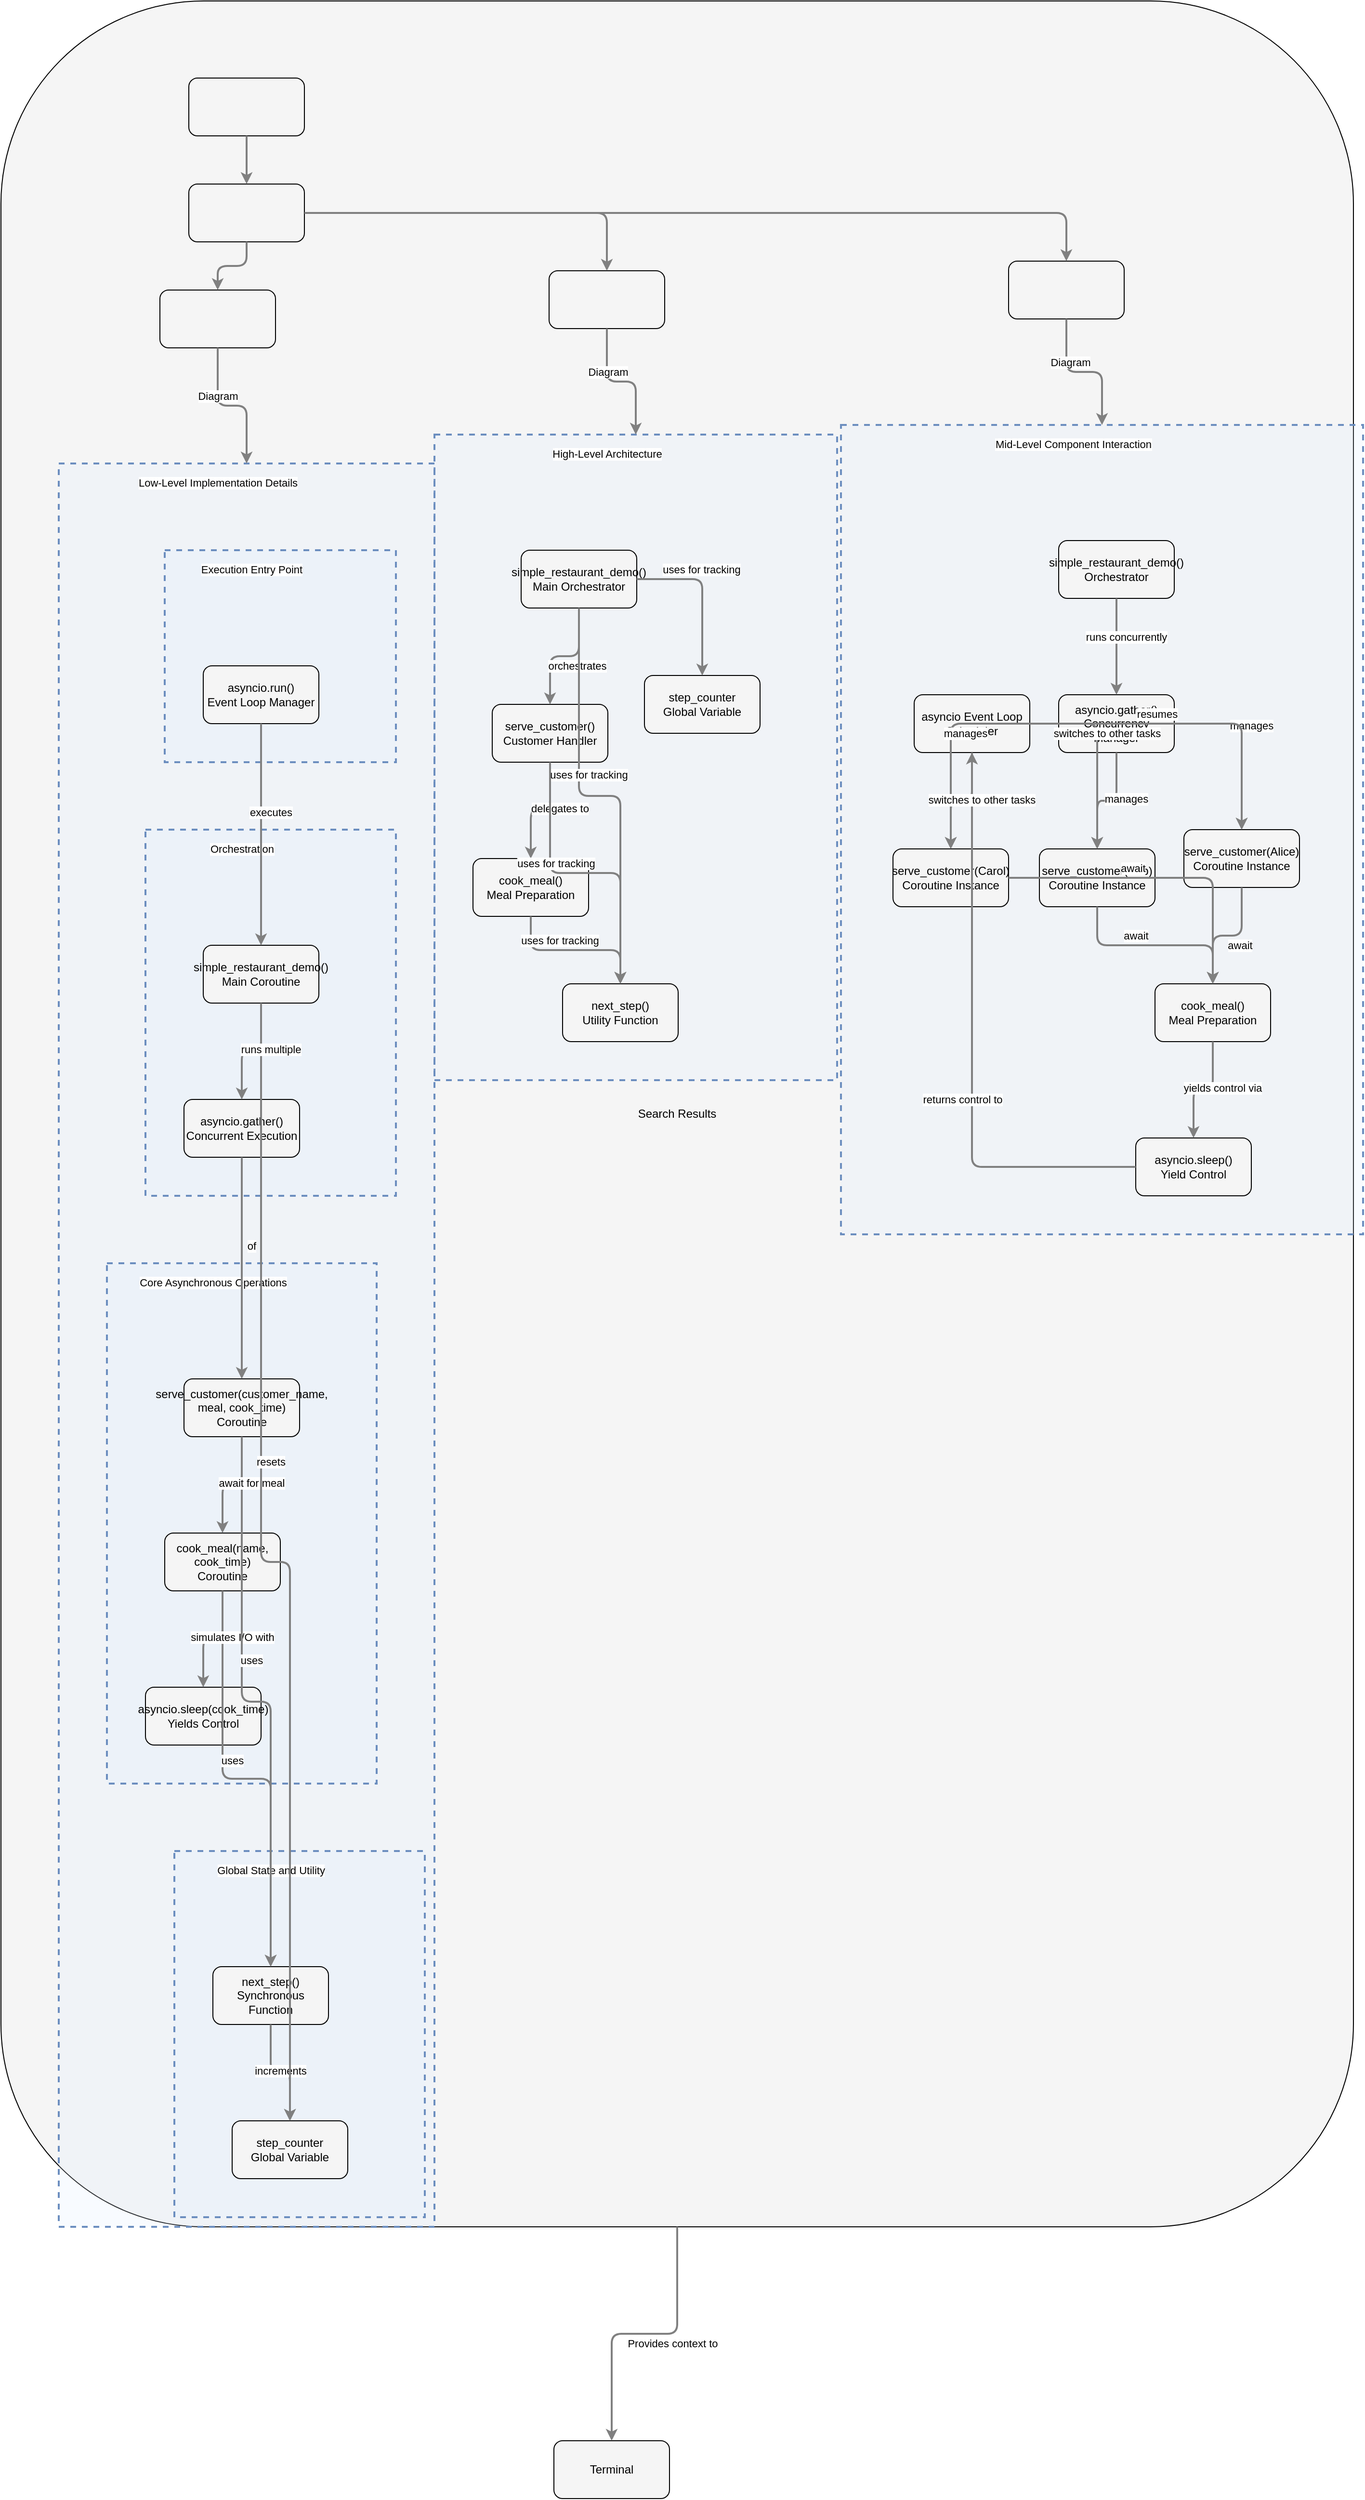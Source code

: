 <mxfile>
    <diagram id="codeviz-diagram" name="System Diagram">
        <mxGraphModel dx="1386" dy="1598" grid="1" gridSize="10" guides="1" tooltips="1" connect="1" arrows="1" fold="1" page="1" pageScale="1" pageWidth="1169" pageHeight="827" math="0" shadow="0">
            <root>
                <mxCell id="0"/>
                <mxCell id="1" parent="0"/>
                <mxCell id="search-results-group-17b9ac036e335721f4e7b3880aa2afd0" value="Search Results" style="rounded=1;whiteSpace=wrap;html=1;fillColor=#f5f5f5" parent="1" vertex="1">
                    <mxGeometry x="80" y="-10" width="1404" height="2310" as="geometry"/>
                </mxCell>
                <mxCell id="section-diagram-17b9ac036e335721f4e7b3880aa2afd0-High-Level-Architecture-wrapper" value="" style="html=1;whiteSpace=wrap;container=1;fillColor=#dae8fc;strokeColor=#6c8ebf;dashed=1;fillOpacity=20;strokeWidth=2;containerType=none;recursiveResize=0;movable=1;resizable=1;autosize=0;dropTarget=0" parent="search-results-group-17b9ac036e335721f4e7b3880aa2afd0" vertex="1">
                    <mxGeometry x="450" y="450" width="418" height="670" as="geometry"/>
                </mxCell>
                <mxCell id="cookMeal_d78d4f505535dfa1d36386de1dc5ef8e_section_section-diagram-17b9ac036e335721f4e7b3880aa2afd0-High-Level-Architecture" value="cook_meal()&lt;br&gt;Meal Preparation" style="rounded=1;whiteSpace=wrap;html=1;fillColor=#f5f5f5" parent="section-diagram-17b9ac036e335721f4e7b3880aa2afd0-High-Level-Architecture-wrapper" vertex="1">
                    <mxGeometry x="40" y="440" width="120" height="60" as="geometry"/>
                </mxCell>
                <mxCell id="nextStep_d78d4f505535dfa1d36386de1dc5ef8e_section_section-diagram-17b9ac036e335721f4e7b3880aa2afd0-High-Level-Architecture" value="next_step()&lt;br&gt;Utility Function" style="rounded=1;whiteSpace=wrap;html=1;fillColor=#f5f5f5" parent="section-diagram-17b9ac036e335721f4e7b3880aa2afd0-High-Level-Architecture-wrapper" vertex="1">
                    <mxGeometry x="133" y="570" width="120" height="60" as="geometry"/>
                </mxCell>
                <mxCell id="serveCustomer_d78d4f505535dfa1d36386de1dc5ef8e_section_section-diagram-17b9ac036e335721f4e7b3880aa2afd0-High-Level-Architecture" value="serve_customer()&lt;br&gt;Customer Handler" style="rounded=1;whiteSpace=wrap;html=1;fillColor=#f5f5f5" parent="section-diagram-17b9ac036e335721f4e7b3880aa2afd0-High-Level-Architecture-wrapper" vertex="1">
                    <mxGeometry x="60" y="280" width="120" height="60" as="geometry"/>
                </mxCell>
                <mxCell id="simpleRestaurantDemo_d78d4f505535dfa1d36386de1dc5ef8e_section_section-diagram-17b9ac036e335721f4e7b3880aa2afd0-High-Level-Architecture" value="simple_restaurant_demo()&lt;br&gt;Main Orchestrator" style="rounded=1;whiteSpace=wrap;html=1;fillColor=#f5f5f5" parent="section-diagram-17b9ac036e335721f4e7b3880aa2afd0-High-Level-Architecture-wrapper" vertex="1">
                    <mxGeometry x="90" y="120" width="120" height="60" as="geometry"/>
                </mxCell>
                <mxCell id="stepCounter_d78d4f505535dfa1d36386de1dc5ef8e_section_section-diagram-17b9ac036e335721f4e7b3880aa2afd0-High-Level-Architecture" value="step_counter&lt;br&gt;Global Variable" style="rounded=1;whiteSpace=wrap;html=1;fillColor=#f5f5f5" parent="section-diagram-17b9ac036e335721f4e7b3880aa2afd0-High-Level-Architecture-wrapper" vertex="1">
                    <mxGeometry x="218" y="250" width="120" height="60" as="geometry"/>
                </mxCell>
                <mxCell id="section-diagram-17b9ac036e335721f4e7b3880aa2afd0-High-Level-Architecture-wrapper_label" value="High-Level Architecture" style="edgeLabel;html=1;align=center;verticalAlign=middle;resizable=0;labelBackgroundColor=white;spacing=5" parent="search-results-group-17b9ac036e335721f4e7b3880aa2afd0" vertex="1">
                    <mxGeometry x="458" y="458" width="342" height="24" as="geometry"/>
                </mxCell>
                <mxCell id="section-diagram-17b9ac036e335721f4e7b3880aa2afd0-Mid-Level-Component-Interaction-wrapper" value="" style="html=1;whiteSpace=wrap;container=1;fillColor=#dae8fc;strokeColor=#6c8ebf;dashed=1;fillOpacity=20;strokeWidth=2;containerType=none;recursiveResize=0;movable=1;resizable=1;autosize=0;dropTarget=0" parent="search-results-group-17b9ac036e335721f4e7b3880aa2afd0" vertex="1">
                    <mxGeometry x="872" y="440" width="542" height="840" as="geometry"/>
                </mxCell>
                <mxCell id="asyncioGather_d78d4f505535dfa1d36386de1dc5ef8e_section_section-diagram-17b9ac036e335721f4e7b3880aa2afd0-Mid-Level-Component-Interaction" value="asyncio.gather()&lt;br&gt;Concurrency Manager" style="rounded=1;whiteSpace=wrap;html=1;fillColor=#f5f5f5" parent="section-diagram-17b9ac036e335721f4e7b3880aa2afd0-Mid-Level-Component-Interaction-wrapper" vertex="1">
                    <mxGeometry x="226" y="280" width="120" height="60" as="geometry"/>
                </mxCell>
                <mxCell id="asyncioSleep_d78d4f505535dfa1d36386de1dc5ef8e_section_section-diagram-17b9ac036e335721f4e7b3880aa2afd0-Mid-Level-Component-Interaction" value="asyncio.sleep()&lt;br&gt;Yield Control" style="rounded=1;whiteSpace=wrap;html=1;fillColor=#f5f5f5" parent="section-diagram-17b9ac036e335721f4e7b3880aa2afd0-Mid-Level-Component-Interaction-wrapper" vertex="1">
                    <mxGeometry x="306" y="740" width="120" height="60" as="geometry"/>
                </mxCell>
                <mxCell id="cookMeal_d78d4f505535dfa1d36386de1dc5ef8e_section_section-diagram-17b9ac036e335721f4e7b3880aa2afd0-Mid-Level-Component-Interaction" value="cook_meal()&lt;br&gt;Meal Preparation" style="rounded=1;whiteSpace=wrap;html=1;fillColor=#f5f5f5" parent="section-diagram-17b9ac036e335721f4e7b3880aa2afd0-Mid-Level-Component-Interaction-wrapper" vertex="1">
                    <mxGeometry x="326" y="580" width="120" height="60" as="geometry"/>
                </mxCell>
                <mxCell id="eventLoop_d78d4f505535dfa1d36386de1dc5ef8e_section_section-diagram-17b9ac036e335721f4e7b3880aa2afd0-Mid-Level-Component-Interaction" value="asyncio Event Loop&lt;br&gt;Scheduler" style="rounded=1;whiteSpace=wrap;html=1;fillColor=#f5f5f5" parent="section-diagram-17b9ac036e335721f4e7b3880aa2afd0-Mid-Level-Component-Interaction-wrapper" vertex="1">
                    <mxGeometry x="76" y="280" width="120" height="60" as="geometry"/>
                </mxCell>
                <mxCell id="serveCustomer1_d78d4f505535dfa1d36386de1dc5ef8e_section_section-diagram-17b9ac036e335721f4e7b3880aa2afd0-Mid-Level-Component-Interaction" value="serve_customer(Alice)&lt;br&gt;Coroutine Instance" style="rounded=1;whiteSpace=wrap;html=1;fillColor=#f5f5f5" parent="section-diagram-17b9ac036e335721f4e7b3880aa2afd0-Mid-Level-Component-Interaction-wrapper" vertex="1">
                    <mxGeometry x="356" y="420" width="120" height="60" as="geometry"/>
                </mxCell>
                <mxCell id="serveCustomer2_d78d4f505535dfa1d36386de1dc5ef8e_section_section-diagram-17b9ac036e335721f4e7b3880aa2afd0-Mid-Level-Component-Interaction" value="serve_customer(Bob)&lt;br&gt;Coroutine Instance" style="rounded=1;whiteSpace=wrap;html=1;fillColor=#f5f5f5" parent="section-diagram-17b9ac036e335721f4e7b3880aa2afd0-Mid-Level-Component-Interaction-wrapper" vertex="1">
                    <mxGeometry x="206" y="440" width="120" height="60" as="geometry"/>
                </mxCell>
                <mxCell id="serveCustomer3_d78d4f505535dfa1d36386de1dc5ef8e_section_section-diagram-17b9ac036e335721f4e7b3880aa2afd0-Mid-Level-Component-Interaction" value="serve_customer(Carol)&lt;br&gt;Coroutine Instance" style="rounded=1;whiteSpace=wrap;html=1;fillColor=#f5f5f5" parent="section-diagram-17b9ac036e335721f4e7b3880aa2afd0-Mid-Level-Component-Interaction-wrapper" vertex="1">
                    <mxGeometry x="54" y="440" width="120" height="60" as="geometry"/>
                </mxCell>
                <mxCell id="simpleRestaurantDemo_d78d4f505535dfa1d36386de1dc5ef8e_section_section-diagram-17b9ac036e335721f4e7b3880aa2afd0-Mid-Level-Component-Interaction" value="simple_restaurant_demo()&lt;br&gt;Orchestrator" style="rounded=1;whiteSpace=wrap;html=1;fillColor=#f5f5f5" parent="section-diagram-17b9ac036e335721f4e7b3880aa2afd0-Mid-Level-Component-Interaction-wrapper" vertex="1">
                    <mxGeometry x="226" y="120" width="120" height="60" as="geometry"/>
                </mxCell>
                <mxCell id="section-diagram-17b9ac036e335721f4e7b3880aa2afd0-Mid-Level-Component-Interaction-wrapper_label" value="Mid-Level Component Interaction" style="edgeLabel;html=1;align=center;verticalAlign=middle;resizable=0;labelBackgroundColor=white;spacing=5" parent="search-results-group-17b9ac036e335721f4e7b3880aa2afd0" vertex="1">
                    <mxGeometry x="880" y="448" width="466" height="24" as="geometry"/>
                </mxCell>
                <mxCell id="section-diagram-17b9ac036e335721f4e7b3880aa2afd0-Low-Level-Implementation-Details-wrapper" value="" style="html=1;whiteSpace=wrap;container=1;fillColor=#dae8fc;strokeColor=#6c8ebf;dashed=1;fillOpacity=20;strokeWidth=2;containerType=none;recursiveResize=0;movable=1;resizable=1;autosize=0;dropTarget=0" parent="search-results-group-17b9ac036e335721f4e7b3880aa2afd0" vertex="1">
                    <mxGeometry x="60" y="480" width="390" height="1830" as="geometry"/>
                </mxCell>
                <mxCell id="Orchestration_d78d4f505535dfa1d36386de1dc5ef8e_section_section-diagram-17b9ac036e335721f4e7b3880aa2afd0-Low-Level-Implementation-Details" value="" style="html=1;whiteSpace=wrap;container=1;fillColor=#dae8fc;strokeColor=#6c8ebf;dashed=1;fillOpacity=20;strokeWidth=2;containerType=none;recursiveResize=0;movable=1;resizable=1;autosize=0;dropTarget=0" parent="section-diagram-17b9ac036e335721f4e7b3880aa2afd0-Low-Level-Implementation-Details-wrapper" vertex="1">
                    <mxGeometry x="90" y="380" width="260" height="380" as="geometry"/>
                </mxCell>
                <mxCell id="asyncioGather_d78d4f505535dfa1d36386de1dc5ef8e_section_section-diagram-17b9ac036e335721f4e7b3880aa2afd0-Low-Level-Implementation-Details" value="asyncio.gather()&lt;br&gt;Concurrent Execution" style="rounded=1;whiteSpace=wrap;html=1;fillColor=#f5f5f5" parent="Orchestration_d78d4f505535dfa1d36386de1dc5ef8e_section_section-diagram-17b9ac036e335721f4e7b3880aa2afd0-Low-Level-Implementation-Details" vertex="1">
                    <mxGeometry x="40" y="280" width="120" height="60" as="geometry"/>
                </mxCell>
                <mxCell id="simpleRestaurantDemo_d78d4f505535dfa1d36386de1dc5ef8e_section_section-diagram-17b9ac036e335721f4e7b3880aa2afd0-Low-Level-Implementation-Details" value="simple_restaurant_demo()&lt;br&gt;Main Coroutine" style="rounded=1;whiteSpace=wrap;html=1;fillColor=#f5f5f5" parent="Orchestration_d78d4f505535dfa1d36386de1dc5ef8e_section_section-diagram-17b9ac036e335721f4e7b3880aa2afd0-Low-Level-Implementation-Details" vertex="1">
                    <mxGeometry x="60" y="120" width="120" height="60" as="geometry"/>
                </mxCell>
                <mxCell id="Orchestration_d78d4f505535dfa1d36386de1dc5ef8e_section_section-diagram-17b9ac036e335721f4e7b3880aa2afd0-Low-Level-Implementation-Details_label" value="Orchestration" style="edgeLabel;html=1;align=center;verticalAlign=middle;resizable=0;labelBackgroundColor=white;spacing=5" parent="section-diagram-17b9ac036e335721f4e7b3880aa2afd0-Low-Level-Implementation-Details-wrapper" vertex="1">
                    <mxGeometry x="98" y="388" width="184" height="24" as="geometry"/>
                </mxCell>
                <mxCell id="subGraph0_d78d4f505535dfa1d36386de1dc5ef8e_section_section-diagram-17b9ac036e335721f4e7b3880aa2afd0-Low-Level-Implementation-Details" value="" style="html=1;whiteSpace=wrap;container=1;fillColor=#dae8fc;strokeColor=#6c8ebf;dashed=1;fillOpacity=20;strokeWidth=2;containerType=none;recursiveResize=0;movable=1;resizable=1;autosize=0;dropTarget=0" parent="section-diagram-17b9ac036e335721f4e7b3880aa2afd0-Low-Level-Implementation-Details-wrapper" vertex="1">
                    <mxGeometry x="120" y="1440" width="260" height="380" as="geometry"/>
                </mxCell>
                <mxCell id="nextStep_d78d4f505535dfa1d36386de1dc5ef8e_section_section-diagram-17b9ac036e335721f4e7b3880aa2afd0-Low-Level-Implementation-Details" value="next_step()&lt;br&gt;Synchronous Function" style="rounded=1;whiteSpace=wrap;html=1;fillColor=#f5f5f5" parent="subGraph0_d78d4f505535dfa1d36386de1dc5ef8e_section_section-diagram-17b9ac036e335721f4e7b3880aa2afd0-Low-Level-Implementation-Details" vertex="1">
                    <mxGeometry x="40" y="120" width="120" height="60" as="geometry"/>
                </mxCell>
                <mxCell id="stepCounter_d78d4f505535dfa1d36386de1dc5ef8e_section_section-diagram-17b9ac036e335721f4e7b3880aa2afd0-Low-Level-Implementation-Details" value="step_counter&lt;br&gt;Global Variable" style="rounded=1;whiteSpace=wrap;html=1;fillColor=#f5f5f5" parent="subGraph0_d78d4f505535dfa1d36386de1dc5ef8e_section_section-diagram-17b9ac036e335721f4e7b3880aa2afd0-Low-Level-Implementation-Details" vertex="1">
                    <mxGeometry x="60" y="280" width="120" height="60" as="geometry"/>
                </mxCell>
                <mxCell id="subGraph0_d78d4f505535dfa1d36386de1dc5ef8e_section_section-diagram-17b9ac036e335721f4e7b3880aa2afd0-Low-Level-Implementation-Details_label" value="Global State and Utility" style="edgeLabel;html=1;align=center;verticalAlign=middle;resizable=0;labelBackgroundColor=white;spacing=5" parent="section-diagram-17b9ac036e335721f4e7b3880aa2afd0-Low-Level-Implementation-Details-wrapper" vertex="1">
                    <mxGeometry x="128" y="1448" width="184" height="24" as="geometry"/>
                </mxCell>
                <mxCell id="subGraph1_d78d4f505535dfa1d36386de1dc5ef8e_section_section-diagram-17b9ac036e335721f4e7b3880aa2afd0-Low-Level-Implementation-Details" value="" style="html=1;whiteSpace=wrap;container=1;fillColor=#dae8fc;strokeColor=#6c8ebf;dashed=1;fillOpacity=20;strokeWidth=2;containerType=none;recursiveResize=0;movable=1;resizable=1;autosize=0;dropTarget=0" parent="section-diagram-17b9ac036e335721f4e7b3880aa2afd0-Low-Level-Implementation-Details-wrapper" vertex="1">
                    <mxGeometry x="50" y="830" width="280" height="540" as="geometry"/>
                </mxCell>
                <mxCell id="asyncioSleep_d78d4f505535dfa1d36386de1dc5ef8e_section_section-diagram-17b9ac036e335721f4e7b3880aa2afd0-Low-Level-Implementation-Details" value="asyncio.sleep(cook_time)&lt;br&gt;Yields Control" style="rounded=1;whiteSpace=wrap;html=1;fillColor=#f5f5f5" parent="subGraph1_d78d4f505535dfa1d36386de1dc5ef8e_section_section-diagram-17b9ac036e335721f4e7b3880aa2afd0-Low-Level-Implementation-Details" vertex="1">
                    <mxGeometry x="40" y="440" width="120" height="60" as="geometry"/>
                </mxCell>
                <mxCell id="cookMeal_d78d4f505535dfa1d36386de1dc5ef8e_section_section-diagram-17b9ac036e335721f4e7b3880aa2afd0-Low-Level-Implementation-Details" value="cook_meal(name, cook_time)&lt;br&gt;Coroutine" style="rounded=1;whiteSpace=wrap;html=1;fillColor=#f5f5f5" parent="subGraph1_d78d4f505535dfa1d36386de1dc5ef8e_section_section-diagram-17b9ac036e335721f4e7b3880aa2afd0-Low-Level-Implementation-Details" vertex="1">
                    <mxGeometry x="60" y="280" width="120" height="60" as="geometry"/>
                </mxCell>
                <mxCell id="serveCustomer_d78d4f505535dfa1d36386de1dc5ef8e_section_section-diagram-17b9ac036e335721f4e7b3880aa2afd0-Low-Level-Implementation-Details" value="serve_customer(customer_name, meal, cook_time)&lt;br&gt;Coroutine" style="rounded=1;whiteSpace=wrap;html=1;fillColor=#f5f5f5" parent="subGraph1_d78d4f505535dfa1d36386de1dc5ef8e_section_section-diagram-17b9ac036e335721f4e7b3880aa2afd0-Low-Level-Implementation-Details" vertex="1">
                    <mxGeometry x="80" y="120" width="120" height="60" as="geometry"/>
                </mxCell>
                <mxCell id="subGraph1_d78d4f505535dfa1d36386de1dc5ef8e_section_section-diagram-17b9ac036e335721f4e7b3880aa2afd0-Low-Level-Implementation-Details_label" value="Core Asynchronous Operations" style="edgeLabel;html=1;align=center;verticalAlign=middle;resizable=0;labelBackgroundColor=white;spacing=5" parent="section-diagram-17b9ac036e335721f4e7b3880aa2afd0-Low-Level-Implementation-Details-wrapper" vertex="1">
                    <mxGeometry x="58" y="838" width="204" height="24" as="geometry"/>
                </mxCell>
                <mxCell id="subGraph3_d78d4f505535dfa1d36386de1dc5ef8e_section_section-diagram-17b9ac036e335721f4e7b3880aa2afd0-Low-Level-Implementation-Details" value="" style="html=1;whiteSpace=wrap;container=1;fillColor=#dae8fc;strokeColor=#6c8ebf;dashed=1;fillOpacity=20;strokeWidth=2;containerType=none;recursiveResize=0;movable=1;resizable=1;autosize=0;dropTarget=0" parent="section-diagram-17b9ac036e335721f4e7b3880aa2afd0-Low-Level-Implementation-Details-wrapper" vertex="1">
                    <mxGeometry x="110" y="90" width="240" height="220" as="geometry"/>
                </mxCell>
                <mxCell id="asyncioRun_d78d4f505535dfa1d36386de1dc5ef8e_section_section-diagram-17b9ac036e335721f4e7b3880aa2afd0-Low-Level-Implementation-Details" value="asyncio.run()&lt;br&gt;Event Loop Manager" style="rounded=1;whiteSpace=wrap;html=1;fillColor=#f5f5f5" parent="subGraph3_d78d4f505535dfa1d36386de1dc5ef8e_section_section-diagram-17b9ac036e335721f4e7b3880aa2afd0-Low-Level-Implementation-Details" vertex="1">
                    <mxGeometry x="40" y="120" width="120" height="60" as="geometry"/>
                </mxCell>
                <mxCell id="subGraph3_d78d4f505535dfa1d36386de1dc5ef8e_section_section-diagram-17b9ac036e335721f4e7b3880aa2afd0-Low-Level-Implementation-Details_label" value="Execution Entry Point" style="edgeLabel;html=1;align=center;verticalAlign=middle;resizable=0;labelBackgroundColor=white;spacing=5" parent="section-diagram-17b9ac036e335721f4e7b3880aa2afd0-Low-Level-Implementation-Details-wrapper" vertex="1">
                    <mxGeometry x="118" y="98" width="164" height="24" as="geometry"/>
                </mxCell>
                <mxCell id="section-diagram-17b9ac036e335721f4e7b3880aa2afd0-Low-Level-Implementation-Details-wrapper_label" value="Low-Level Implementation Details" style="edgeLabel;html=1;align=center;verticalAlign=middle;resizable=0;labelBackgroundColor=white;spacing=5" parent="search-results-group-17b9ac036e335721f4e7b3880aa2afd0" vertex="1">
                    <mxGeometry x="68" y="488" width="314" height="24" as="geometry"/>
                </mxCell>
                <mxCell id="search-result-17b9ac036e335721f4e7b3880aa2afd0" value="" style="rounded=1;whiteSpace=wrap;html=1;fillColor=#f5f5f5" parent="search-results-group-17b9ac036e335721f4e7b3880aa2afd0" vertex="1">
                    <mxGeometry x="195" y="80" width="120" height="60" as="geometry"/>
                </mxCell>
                <mxCell id="report-section-17b9ac036e335721f4e7b3880aa2afd0-0" value="" style="rounded=1;whiteSpace=wrap;html=1;fillColor=#f5f5f5" parent="search-results-group-17b9ac036e335721f4e7b3880aa2afd0" vertex="1">
                    <mxGeometry x="195" y="190" width="120" height="60" as="geometry"/>
                </mxCell>
                <mxCell id="report-section-17b9ac036e335721f4e7b3880aa2afd0-1" value="" style="rounded=1;whiteSpace=wrap;html=1;fillColor=#f5f5f5" parent="search-results-group-17b9ac036e335721f4e7b3880aa2afd0" vertex="1">
                    <mxGeometry x="569" y="280" width="120" height="60" as="geometry"/>
                </mxCell>
                <mxCell id="report-section-17b9ac036e335721f4e7b3880aa2afd0-2" value="" style="rounded=1;whiteSpace=wrap;html=1;fillColor=#f5f5f5" parent="search-results-group-17b9ac036e335721f4e7b3880aa2afd0" vertex="1">
                    <mxGeometry x="1046" y="270" width="120" height="60" as="geometry"/>
                </mxCell>
                <mxCell id="report-section-17b9ac036e335721f4e7b3880aa2afd0-3" value="" style="rounded=1;whiteSpace=wrap;html=1;fillColor=#f5f5f5" parent="search-results-group-17b9ac036e335721f4e7b3880aa2afd0" vertex="1">
                    <mxGeometry x="165" y="300" width="120" height="60" as="geometry"/>
                </mxCell>
                <mxCell id="terminal-17b9ac036e335721f4e7b3880aa2afd0" value="Terminal" style="rounded=1;whiteSpace=wrap;html=1;fillColor=#f5f5f5" parent="1" vertex="1">
                    <mxGeometry x="654" y="2522" width="120" height="60" as="geometry"/>
                </mxCell>
                <mxCell id="edge-edge-search-to-terminal-17b9ac036e335721f4e7b3880aa2afd0" style="edgeStyle=orthogonalEdgeStyle;rounded=1;orthogonalLoop=1;jettySize=auto;html=1;strokeColor=#808080;strokeWidth=2;jumpStyle=arc;jumpSize=10;spacing=15;labelBackgroundColor=white;labelBorderColor=none" parent="1" source="search-results-group-17b9ac036e335721f4e7b3880aa2afd0" target="terminal-17b9ac036e335721f4e7b3880aa2afd0" edge="1">
                    <mxGeometry relative="1" as="geometry"/>
                </mxCell>
                <mxCell id="edge-edge-search-to-terminal-17b9ac036e335721f4e7b3880aa2afd0_label" value="Provides context to" style="edgeLabel;html=1;align=center;verticalAlign=middle;resizable=0;points=[];" parent="edge-edge-search-to-terminal-17b9ac036e335721f4e7b3880aa2afd0" vertex="1" connectable="0">
                    <mxGeometry x="-0.2" y="10" relative="1" as="geometry">
                        <mxPoint as="offset"/>
                    </mxGeometry>
                </mxCell>
                <mxCell id="edge-L_simpleRestaurantDemo_serveCustomer_0_d78d4f505535dfa1d36386de1dc5ef8e_section_section-diagram-17b9ac036e335721f4e7b3880aa2afd0-High-Level-Architecture" style="edgeStyle=orthogonalEdgeStyle;rounded=1;orthogonalLoop=1;jettySize=auto;html=1;strokeColor=#808080;strokeWidth=2;jumpStyle=arc;jumpSize=10;spacing=15;labelBackgroundColor=white;labelBorderColor=none" parent="1" source="simpleRestaurantDemo_d78d4f505535dfa1d36386de1dc5ef8e_section_section-diagram-17b9ac036e335721f4e7b3880aa2afd0-High-Level-Architecture" target="serveCustomer_d78d4f505535dfa1d36386de1dc5ef8e_section_section-diagram-17b9ac036e335721f4e7b3880aa2afd0-High-Level-Architecture" edge="1">
                    <mxGeometry relative="1" as="geometry"/>
                </mxCell>
                <mxCell id="edge-L_simpleRestaurantDemo_serveCustomer_0_d78d4f505535dfa1d36386de1dc5ef8e_section_section-diagram-17b9ac036e335721f4e7b3880aa2afd0-High-Level-Architecture_label" value="orchestrates" style="edgeLabel;html=1;align=center;verticalAlign=middle;resizable=0;points=[];" parent="edge-L_simpleRestaurantDemo_serveCustomer_0_d78d4f505535dfa1d36386de1dc5ef8e_section_section-diagram-17b9ac036e335721f4e7b3880aa2afd0-High-Level-Architecture" vertex="1" connectable="0">
                    <mxGeometry x="-0.2" y="10" relative="1" as="geometry">
                        <mxPoint as="offset"/>
                    </mxGeometry>
                </mxCell>
                <mxCell id="edge-L_serveCustomer_cookMeal_1_d78d4f505535dfa1d36386de1dc5ef8e_section_section-diagram-17b9ac036e335721f4e7b3880aa2afd0-High-Level-Architecture" style="edgeStyle=orthogonalEdgeStyle;rounded=1;orthogonalLoop=1;jettySize=auto;html=1;strokeColor=#808080;strokeWidth=2;jumpStyle=arc;jumpSize=10;spacing=15;labelBackgroundColor=white;labelBorderColor=none" parent="1" source="serveCustomer_d78d4f505535dfa1d36386de1dc5ef8e_section_section-diagram-17b9ac036e335721f4e7b3880aa2afd0-High-Level-Architecture" target="cookMeal_d78d4f505535dfa1d36386de1dc5ef8e_section_section-diagram-17b9ac036e335721f4e7b3880aa2afd0-High-Level-Architecture" edge="1">
                    <mxGeometry relative="1" as="geometry"/>
                </mxCell>
                <mxCell id="edge-L_serveCustomer_cookMeal_1_d78d4f505535dfa1d36386de1dc5ef8e_section_section-diagram-17b9ac036e335721f4e7b3880aa2afd0-High-Level-Architecture_label" value="delegates to" style="edgeLabel;html=1;align=center;verticalAlign=middle;resizable=0;points=[];" parent="edge-L_serveCustomer_cookMeal_1_d78d4f505535dfa1d36386de1dc5ef8e_section_section-diagram-17b9ac036e335721f4e7b3880aa2afd0-High-Level-Architecture" vertex="1" connectable="0">
                    <mxGeometry x="-0.2" y="10" relative="1" as="geometry">
                        <mxPoint as="offset"/>
                    </mxGeometry>
                </mxCell>
                <mxCell id="edge-L_simpleRestaurantDemo_stepCounter_2_d78d4f505535dfa1d36386de1dc5ef8e_section_section-diagram-17b9ac036e335721f4e7b3880aa2afd0-High-Level-Architecture" style="edgeStyle=orthogonalEdgeStyle;rounded=1;orthogonalLoop=1;jettySize=auto;html=1;strokeColor=#808080;strokeWidth=2;jumpStyle=arc;jumpSize=10;spacing=15;labelBackgroundColor=white;labelBorderColor=none" parent="1" source="simpleRestaurantDemo_d78d4f505535dfa1d36386de1dc5ef8e_section_section-diagram-17b9ac036e335721f4e7b3880aa2afd0-High-Level-Architecture" target="stepCounter_d78d4f505535dfa1d36386de1dc5ef8e_section_section-diagram-17b9ac036e335721f4e7b3880aa2afd0-High-Level-Architecture" edge="1">
                    <mxGeometry relative="1" as="geometry"/>
                </mxCell>
                <mxCell id="edge-L_simpleRestaurantDemo_stepCounter_2_d78d4f505535dfa1d36386de1dc5ef8e_section_section-diagram-17b9ac036e335721f4e7b3880aa2afd0-High-Level-Architecture_label" value="uses for tracking" style="edgeLabel;html=1;align=center;verticalAlign=middle;resizable=0;points=[];" parent="edge-L_simpleRestaurantDemo_stepCounter_2_d78d4f505535dfa1d36386de1dc5ef8e_section_section-diagram-17b9ac036e335721f4e7b3880aa2afd0-High-Level-Architecture" vertex="1" connectable="0">
                    <mxGeometry x="-0.2" y="10" relative="1" as="geometry">
                        <mxPoint as="offset"/>
                    </mxGeometry>
                </mxCell>
                <mxCell id="edge-L_simpleRestaurantDemo_nextStep_3_d78d4f505535dfa1d36386de1dc5ef8e_section_section-diagram-17b9ac036e335721f4e7b3880aa2afd0-High-Level-Architecture" style="edgeStyle=orthogonalEdgeStyle;rounded=1;orthogonalLoop=1;jettySize=auto;html=1;strokeColor=#808080;strokeWidth=2;jumpStyle=arc;jumpSize=10;spacing=15;labelBackgroundColor=white;labelBorderColor=none" parent="1" source="simpleRestaurantDemo_d78d4f505535dfa1d36386de1dc5ef8e_section_section-diagram-17b9ac036e335721f4e7b3880aa2afd0-High-Level-Architecture" target="nextStep_d78d4f505535dfa1d36386de1dc5ef8e_section_section-diagram-17b9ac036e335721f4e7b3880aa2afd0-High-Level-Architecture" edge="1">
                    <mxGeometry relative="1" as="geometry"/>
                </mxCell>
                <mxCell id="edge-L_simpleRestaurantDemo_nextStep_3_d78d4f505535dfa1d36386de1dc5ef8e_section_section-diagram-17b9ac036e335721f4e7b3880aa2afd0-High-Level-Architecture_label" value="uses for tracking" style="edgeLabel;html=1;align=center;verticalAlign=middle;resizable=0;points=[];" parent="edge-L_simpleRestaurantDemo_nextStep_3_d78d4f505535dfa1d36386de1dc5ef8e_section_section-diagram-17b9ac036e335721f4e7b3880aa2afd0-High-Level-Architecture" vertex="1" connectable="0">
                    <mxGeometry x="-0.2" y="10" relative="1" as="geometry">
                        <mxPoint as="offset"/>
                    </mxGeometry>
                </mxCell>
                <mxCell id="edge-L_serveCustomer_nextStep_4_d78d4f505535dfa1d36386de1dc5ef8e_section_section-diagram-17b9ac036e335721f4e7b3880aa2afd0-High-Level-Architecture" style="edgeStyle=orthogonalEdgeStyle;rounded=1;orthogonalLoop=1;jettySize=auto;html=1;strokeColor=#808080;strokeWidth=2;jumpStyle=arc;jumpSize=10;spacing=15;labelBackgroundColor=white;labelBorderColor=none" parent="1" source="serveCustomer_d78d4f505535dfa1d36386de1dc5ef8e_section_section-diagram-17b9ac036e335721f4e7b3880aa2afd0-High-Level-Architecture" target="nextStep_d78d4f505535dfa1d36386de1dc5ef8e_section_section-diagram-17b9ac036e335721f4e7b3880aa2afd0-High-Level-Architecture" edge="1">
                    <mxGeometry relative="1" as="geometry"/>
                </mxCell>
                <mxCell id="edge-L_serveCustomer_nextStep_4_d78d4f505535dfa1d36386de1dc5ef8e_section_section-diagram-17b9ac036e335721f4e7b3880aa2afd0-High-Level-Architecture_label" value="uses for tracking" style="edgeLabel;html=1;align=center;verticalAlign=middle;resizable=0;points=[];" parent="edge-L_serveCustomer_nextStep_4_d78d4f505535dfa1d36386de1dc5ef8e_section_section-diagram-17b9ac036e335721f4e7b3880aa2afd0-High-Level-Architecture" vertex="1" connectable="0">
                    <mxGeometry x="-0.2" y="10" relative="1" as="geometry">
                        <mxPoint as="offset"/>
                    </mxGeometry>
                </mxCell>
                <mxCell id="edge-L_cookMeal_nextStep_5_d78d4f505535dfa1d36386de1dc5ef8e_section_section-diagram-17b9ac036e335721f4e7b3880aa2afd0-High-Level-Architecture" style="edgeStyle=orthogonalEdgeStyle;rounded=1;orthogonalLoop=1;jettySize=auto;html=1;strokeColor=#808080;strokeWidth=2;jumpStyle=arc;jumpSize=10;spacing=15;labelBackgroundColor=white;labelBorderColor=none" parent="1" source="cookMeal_d78d4f505535dfa1d36386de1dc5ef8e_section_section-diagram-17b9ac036e335721f4e7b3880aa2afd0-High-Level-Architecture" target="nextStep_d78d4f505535dfa1d36386de1dc5ef8e_section_section-diagram-17b9ac036e335721f4e7b3880aa2afd0-High-Level-Architecture" edge="1">
                    <mxGeometry relative="1" as="geometry"/>
                </mxCell>
                <mxCell id="edge-L_cookMeal_nextStep_5_d78d4f505535dfa1d36386de1dc5ef8e_section_section-diagram-17b9ac036e335721f4e7b3880aa2afd0-High-Level-Architecture_label" value="uses for tracking" style="edgeLabel;html=1;align=center;verticalAlign=middle;resizable=0;points=[];" parent="edge-L_cookMeal_nextStep_5_d78d4f505535dfa1d36386de1dc5ef8e_section_section-diagram-17b9ac036e335721f4e7b3880aa2afd0-High-Level-Architecture" vertex="1" connectable="0">
                    <mxGeometry x="-0.2" y="10" relative="1" as="geometry">
                        <mxPoint as="offset"/>
                    </mxGeometry>
                </mxCell>
                <mxCell id="edge-report-section-17b9ac036e335721f4e7b3880aa2afd0-1-to-section-diagram-17b9ac036e335721f4e7b3880aa2afd0-High-Level-Architecture-wrapper" style="edgeStyle=orthogonalEdgeStyle;rounded=1;orthogonalLoop=1;jettySize=auto;html=1;strokeColor=#808080;strokeWidth=2;jumpStyle=arc;jumpSize=10;spacing=15;labelBackgroundColor=white;labelBorderColor=none" parent="1" source="report-section-17b9ac036e335721f4e7b3880aa2afd0-1" target="section-diagram-17b9ac036e335721f4e7b3880aa2afd0-High-Level-Architecture-wrapper" edge="1">
                    <mxGeometry relative="1" as="geometry"/>
                </mxCell>
                <mxCell id="edge-report-section-17b9ac036e335721f4e7b3880aa2afd0-1-to-section-diagram-17b9ac036e335721f4e7b3880aa2afd0-High-Level-Architecture-wrapper_label" value="Diagram" style="edgeLabel;html=1;align=center;verticalAlign=middle;resizable=0;points=[];" parent="edge-report-section-17b9ac036e335721f4e7b3880aa2afd0-1-to-section-diagram-17b9ac036e335721f4e7b3880aa2afd0-High-Level-Architecture-wrapper" vertex="1" connectable="0">
                    <mxGeometry x="-0.2" y="10" relative="1" as="geometry">
                        <mxPoint as="offset"/>
                    </mxGeometry>
                </mxCell>
                <mxCell id="edge-L_simpleRestaurantDemo_asyncioGather_0_d78d4f505535dfa1d36386de1dc5ef8e_section_section-diagram-17b9ac036e335721f4e7b3880aa2afd0-Mid-Level-Component-Interaction" style="edgeStyle=orthogonalEdgeStyle;rounded=1;orthogonalLoop=1;jettySize=auto;html=1;strokeColor=#808080;strokeWidth=2;jumpStyle=arc;jumpSize=10;spacing=15;labelBackgroundColor=white;labelBorderColor=none" parent="1" source="simpleRestaurantDemo_d78d4f505535dfa1d36386de1dc5ef8e_section_section-diagram-17b9ac036e335721f4e7b3880aa2afd0-Mid-Level-Component-Interaction" target="asyncioGather_d78d4f505535dfa1d36386de1dc5ef8e_section_section-diagram-17b9ac036e335721f4e7b3880aa2afd0-Mid-Level-Component-Interaction" edge="1">
                    <mxGeometry relative="1" as="geometry"/>
                </mxCell>
                <mxCell id="edge-L_simpleRestaurantDemo_asyncioGather_0_d78d4f505535dfa1d36386de1dc5ef8e_section_section-diagram-17b9ac036e335721f4e7b3880aa2afd0-Mid-Level-Component-Interaction_label" value="runs concurrently" style="edgeLabel;html=1;align=center;verticalAlign=middle;resizable=0;points=[];" parent="edge-L_simpleRestaurantDemo_asyncioGather_0_d78d4f505535dfa1d36386de1dc5ef8e_section_section-diagram-17b9ac036e335721f4e7b3880aa2afd0-Mid-Level-Component-Interaction" vertex="1" connectable="0">
                    <mxGeometry x="-0.2" y="10" relative="1" as="geometry">
                        <mxPoint as="offset"/>
                    </mxGeometry>
                </mxCell>
                <mxCell id="edge-L_asyncioGather_serveCustomer1_1_d78d4f505535dfa1d36386de1dc5ef8e_section_section-diagram-17b9ac036e335721f4e7b3880aa2afd0-Mid-Level-Component-Interaction" style="edgeStyle=orthogonalEdgeStyle;rounded=1;orthogonalLoop=1;jettySize=auto;html=1;strokeColor=#808080;strokeWidth=2;jumpStyle=arc;jumpSize=10;spacing=15;labelBackgroundColor=white;labelBorderColor=none" parent="1" source="asyncioGather_d78d4f505535dfa1d36386de1dc5ef8e_section_section-diagram-17b9ac036e335721f4e7b3880aa2afd0-Mid-Level-Component-Interaction" target="serveCustomer1_d78d4f505535dfa1d36386de1dc5ef8e_section_section-diagram-17b9ac036e335721f4e7b3880aa2afd0-Mid-Level-Component-Interaction" edge="1">
                    <mxGeometry relative="1" as="geometry"/>
                </mxCell>
                <mxCell id="edge-L_asyncioGather_serveCustomer1_1_d78d4f505535dfa1d36386de1dc5ef8e_section_section-diagram-17b9ac036e335721f4e7b3880aa2afd0-Mid-Level-Component-Interaction_label" value="manages" style="edgeLabel;html=1;align=center;verticalAlign=middle;resizable=0;points=[];" parent="edge-L_asyncioGather_serveCustomer1_1_d78d4f505535dfa1d36386de1dc5ef8e_section_section-diagram-17b9ac036e335721f4e7b3880aa2afd0-Mid-Level-Component-Interaction" vertex="1" connectable="0">
                    <mxGeometry x="-0.2" y="10" relative="1" as="geometry">
                        <mxPoint as="offset"/>
                    </mxGeometry>
                </mxCell>
                <mxCell id="edge-L_asyncioGather_serveCustomer2_2_d78d4f505535dfa1d36386de1dc5ef8e_section_section-diagram-17b9ac036e335721f4e7b3880aa2afd0-Mid-Level-Component-Interaction" style="edgeStyle=orthogonalEdgeStyle;rounded=1;orthogonalLoop=1;jettySize=auto;html=1;strokeColor=#808080;strokeWidth=2;jumpStyle=arc;jumpSize=10;spacing=15;labelBackgroundColor=white;labelBorderColor=none" parent="1" source="asyncioGather_d78d4f505535dfa1d36386de1dc5ef8e_section_section-diagram-17b9ac036e335721f4e7b3880aa2afd0-Mid-Level-Component-Interaction" target="serveCustomer2_d78d4f505535dfa1d36386de1dc5ef8e_section_section-diagram-17b9ac036e335721f4e7b3880aa2afd0-Mid-Level-Component-Interaction" edge="1">
                    <mxGeometry relative="1" as="geometry"/>
                </mxCell>
                <mxCell id="edge-L_asyncioGather_serveCustomer2_2_d78d4f505535dfa1d36386de1dc5ef8e_section_section-diagram-17b9ac036e335721f4e7b3880aa2afd0-Mid-Level-Component-Interaction_label" value="manages" style="edgeLabel;html=1;align=center;verticalAlign=middle;resizable=0;points=[];" parent="edge-L_asyncioGather_serveCustomer2_2_d78d4f505535dfa1d36386de1dc5ef8e_section_section-diagram-17b9ac036e335721f4e7b3880aa2afd0-Mid-Level-Component-Interaction" vertex="1" connectable="0">
                    <mxGeometry x="-0.2" y="10" relative="1" as="geometry">
                        <mxPoint as="offset"/>
                    </mxGeometry>
                </mxCell>
                <mxCell id="edge-L_asyncioGather_serveCustomer3_3_d78d4f505535dfa1d36386de1dc5ef8e_section_section-diagram-17b9ac036e335721f4e7b3880aa2afd0-Mid-Level-Component-Interaction" style="edgeStyle=orthogonalEdgeStyle;rounded=1;orthogonalLoop=1;jettySize=auto;html=1;strokeColor=#808080;strokeWidth=2;jumpStyle=arc;jumpSize=10;spacing=15;labelBackgroundColor=white;labelBorderColor=none" parent="1" source="asyncioGather_d78d4f505535dfa1d36386de1dc5ef8e_section_section-diagram-17b9ac036e335721f4e7b3880aa2afd0-Mid-Level-Component-Interaction" target="serveCustomer3_d78d4f505535dfa1d36386de1dc5ef8e_section_section-diagram-17b9ac036e335721f4e7b3880aa2afd0-Mid-Level-Component-Interaction" edge="1">
                    <mxGeometry relative="1" as="geometry"/>
                </mxCell>
                <mxCell id="edge-L_asyncioGather_serveCustomer3_3_d78d4f505535dfa1d36386de1dc5ef8e_section_section-diagram-17b9ac036e335721f4e7b3880aa2afd0-Mid-Level-Component-Interaction_label" value="manages" style="edgeLabel;html=1;align=center;verticalAlign=middle;resizable=0;points=[];" parent="edge-L_asyncioGather_serveCustomer3_3_d78d4f505535dfa1d36386de1dc5ef8e_section_section-diagram-17b9ac036e335721f4e7b3880aa2afd0-Mid-Level-Component-Interaction" vertex="1" connectable="0">
                    <mxGeometry x="-0.2" y="10" relative="1" as="geometry">
                        <mxPoint as="offset"/>
                    </mxGeometry>
                </mxCell>
                <mxCell id="edge-L_serveCustomer1_cookMeal_4_d78d4f505535dfa1d36386de1dc5ef8e_section_section-diagram-17b9ac036e335721f4e7b3880aa2afd0-Mid-Level-Component-Interaction" style="edgeStyle=orthogonalEdgeStyle;rounded=1;orthogonalLoop=1;jettySize=auto;html=1;strokeColor=#808080;strokeWidth=2;jumpStyle=arc;jumpSize=10;spacing=15;labelBackgroundColor=white;labelBorderColor=none" parent="1" source="serveCustomer1_d78d4f505535dfa1d36386de1dc5ef8e_section_section-diagram-17b9ac036e335721f4e7b3880aa2afd0-Mid-Level-Component-Interaction" target="cookMeal_d78d4f505535dfa1d36386de1dc5ef8e_section_section-diagram-17b9ac036e335721f4e7b3880aa2afd0-Mid-Level-Component-Interaction" edge="1">
                    <mxGeometry relative="1" as="geometry"/>
                </mxCell>
                <mxCell id="edge-L_serveCustomer1_cookMeal_4_d78d4f505535dfa1d36386de1dc5ef8e_section_section-diagram-17b9ac036e335721f4e7b3880aa2afd0-Mid-Level-Component-Interaction_label" value="await" style="edgeLabel;html=1;align=center;verticalAlign=middle;resizable=0;points=[];" parent="edge-L_serveCustomer1_cookMeal_4_d78d4f505535dfa1d36386de1dc5ef8e_section_section-diagram-17b9ac036e335721f4e7b3880aa2afd0-Mid-Level-Component-Interaction" vertex="1" connectable="0">
                    <mxGeometry x="-0.2" y="10" relative="1" as="geometry">
                        <mxPoint as="offset"/>
                    </mxGeometry>
                </mxCell>
                <mxCell id="edge-L_serveCustomer2_cookMeal_5_d78d4f505535dfa1d36386de1dc5ef8e_section_section-diagram-17b9ac036e335721f4e7b3880aa2afd0-Mid-Level-Component-Interaction" style="edgeStyle=orthogonalEdgeStyle;rounded=1;orthogonalLoop=1;jettySize=auto;html=1;strokeColor=#808080;strokeWidth=2;jumpStyle=arc;jumpSize=10;spacing=15;labelBackgroundColor=white;labelBorderColor=none" parent="1" source="serveCustomer2_d78d4f505535dfa1d36386de1dc5ef8e_section_section-diagram-17b9ac036e335721f4e7b3880aa2afd0-Mid-Level-Component-Interaction" target="cookMeal_d78d4f505535dfa1d36386de1dc5ef8e_section_section-diagram-17b9ac036e335721f4e7b3880aa2afd0-Mid-Level-Component-Interaction" edge="1">
                    <mxGeometry relative="1" as="geometry"/>
                </mxCell>
                <mxCell id="edge-L_serveCustomer2_cookMeal_5_d78d4f505535dfa1d36386de1dc5ef8e_section_section-diagram-17b9ac036e335721f4e7b3880aa2afd0-Mid-Level-Component-Interaction_label" value="await" style="edgeLabel;html=1;align=center;verticalAlign=middle;resizable=0;points=[];" parent="edge-L_serveCustomer2_cookMeal_5_d78d4f505535dfa1d36386de1dc5ef8e_section_section-diagram-17b9ac036e335721f4e7b3880aa2afd0-Mid-Level-Component-Interaction" vertex="1" connectable="0">
                    <mxGeometry x="-0.2" y="10" relative="1" as="geometry">
                        <mxPoint as="offset"/>
                    </mxGeometry>
                </mxCell>
                <mxCell id="edge-L_serveCustomer3_cookMeal_6_d78d4f505535dfa1d36386de1dc5ef8e_section_section-diagram-17b9ac036e335721f4e7b3880aa2afd0-Mid-Level-Component-Interaction" style="edgeStyle=orthogonalEdgeStyle;rounded=1;orthogonalLoop=1;jettySize=auto;html=1;strokeColor=#808080;strokeWidth=2;jumpStyle=arc;jumpSize=10;spacing=15;labelBackgroundColor=white;labelBorderColor=none" parent="1" source="serveCustomer3_d78d4f505535dfa1d36386de1dc5ef8e_section_section-diagram-17b9ac036e335721f4e7b3880aa2afd0-Mid-Level-Component-Interaction" target="cookMeal_d78d4f505535dfa1d36386de1dc5ef8e_section_section-diagram-17b9ac036e335721f4e7b3880aa2afd0-Mid-Level-Component-Interaction" edge="1">
                    <mxGeometry relative="1" as="geometry"/>
                </mxCell>
                <mxCell id="edge-L_serveCustomer3_cookMeal_6_d78d4f505535dfa1d36386de1dc5ef8e_section_section-diagram-17b9ac036e335721f4e7b3880aa2afd0-Mid-Level-Component-Interaction_label" value="await" style="edgeLabel;html=1;align=center;verticalAlign=middle;resizable=0;points=[];" parent="edge-L_serveCustomer3_cookMeal_6_d78d4f505535dfa1d36386de1dc5ef8e_section_section-diagram-17b9ac036e335721f4e7b3880aa2afd0-Mid-Level-Component-Interaction" vertex="1" connectable="0">
                    <mxGeometry x="-0.2" y="10" relative="1" as="geometry">
                        <mxPoint as="offset"/>
                    </mxGeometry>
                </mxCell>
                <mxCell id="edge-L_cookMeal_asyncioSleep_7_d78d4f505535dfa1d36386de1dc5ef8e_section_section-diagram-17b9ac036e335721f4e7b3880aa2afd0-Mid-Level-Component-Interaction" style="edgeStyle=orthogonalEdgeStyle;rounded=1;orthogonalLoop=1;jettySize=auto;html=1;strokeColor=#808080;strokeWidth=2;jumpStyle=arc;jumpSize=10;spacing=15;labelBackgroundColor=white;labelBorderColor=none" parent="1" source="cookMeal_d78d4f505535dfa1d36386de1dc5ef8e_section_section-diagram-17b9ac036e335721f4e7b3880aa2afd0-Mid-Level-Component-Interaction" target="asyncioSleep_d78d4f505535dfa1d36386de1dc5ef8e_section_section-diagram-17b9ac036e335721f4e7b3880aa2afd0-Mid-Level-Component-Interaction" edge="1">
                    <mxGeometry relative="1" as="geometry"/>
                </mxCell>
                <mxCell id="edge-L_cookMeal_asyncioSleep_7_d78d4f505535dfa1d36386de1dc5ef8e_section_section-diagram-17b9ac036e335721f4e7b3880aa2afd0-Mid-Level-Component-Interaction_label" value="yields control via" style="edgeLabel;html=1;align=center;verticalAlign=middle;resizable=0;points=[];" parent="edge-L_cookMeal_asyncioSleep_7_d78d4f505535dfa1d36386de1dc5ef8e_section_section-diagram-17b9ac036e335721f4e7b3880aa2afd0-Mid-Level-Component-Interaction" vertex="1" connectable="0">
                    <mxGeometry x="-0.2" y="10" relative="1" as="geometry">
                        <mxPoint as="offset"/>
                    </mxGeometry>
                </mxCell>
                <mxCell id="edge-L_asyncioSleep_eventLoop_8_d78d4f505535dfa1d36386de1dc5ef8e_section_section-diagram-17b9ac036e335721f4e7b3880aa2afd0-Mid-Level-Component-Interaction" style="edgeStyle=orthogonalEdgeStyle;rounded=1;orthogonalLoop=1;jettySize=auto;html=1;strokeColor=#808080;strokeWidth=2;jumpStyle=arc;jumpSize=10;spacing=15;labelBackgroundColor=white;labelBorderColor=none" parent="1" source="asyncioSleep_d78d4f505535dfa1d36386de1dc5ef8e_section_section-diagram-17b9ac036e335721f4e7b3880aa2afd0-Mid-Level-Component-Interaction" target="eventLoop_d78d4f505535dfa1d36386de1dc5ef8e_section_section-diagram-17b9ac036e335721f4e7b3880aa2afd0-Mid-Level-Component-Interaction" edge="1">
                    <mxGeometry relative="1" as="geometry"/>
                </mxCell>
                <mxCell id="edge-L_asyncioSleep_eventLoop_8_d78d4f505535dfa1d36386de1dc5ef8e_section_section-diagram-17b9ac036e335721f4e7b3880aa2afd0-Mid-Level-Component-Interaction_label" value="returns control to" style="edgeLabel;html=1;align=center;verticalAlign=middle;resizable=0;points=[];" parent="edge-L_asyncioSleep_eventLoop_8_d78d4f505535dfa1d36386de1dc5ef8e_section_section-diagram-17b9ac036e335721f4e7b3880aa2afd0-Mid-Level-Component-Interaction" vertex="1" connectable="0">
                    <mxGeometry x="-0.2" y="10" relative="1" as="geometry">
                        <mxPoint as="offset"/>
                    </mxGeometry>
                </mxCell>
                <mxCell id="edge-L_eventLoop_serveCustomer2_9_d78d4f505535dfa1d36386de1dc5ef8e_section_section-diagram-17b9ac036e335721f4e7b3880aa2afd0-Mid-Level-Component-Interaction" style="edgeStyle=orthogonalEdgeStyle;rounded=1;orthogonalLoop=1;jettySize=auto;html=1;strokeColor=#808080;strokeWidth=2;jumpStyle=arc;jumpSize=10;spacing=15;labelBackgroundColor=white;labelBorderColor=none" parent="1" source="eventLoop_d78d4f505535dfa1d36386de1dc5ef8e_section_section-diagram-17b9ac036e335721f4e7b3880aa2afd0-Mid-Level-Component-Interaction" target="serveCustomer2_d78d4f505535dfa1d36386de1dc5ef8e_section_section-diagram-17b9ac036e335721f4e7b3880aa2afd0-Mid-Level-Component-Interaction" edge="1">
                    <mxGeometry relative="1" as="geometry"/>
                </mxCell>
                <mxCell id="edge-L_eventLoop_serveCustomer2_9_d78d4f505535dfa1d36386de1dc5ef8e_section_section-diagram-17b9ac036e335721f4e7b3880aa2afd0-Mid-Level-Component-Interaction_label" value="switches to other tasks" style="edgeLabel;html=1;align=center;verticalAlign=middle;resizable=0;points=[];" parent="edge-L_eventLoop_serveCustomer2_9_d78d4f505535dfa1d36386de1dc5ef8e_section_section-diagram-17b9ac036e335721f4e7b3880aa2afd0-Mid-Level-Component-Interaction" vertex="1" connectable="0">
                    <mxGeometry x="-0.2" y="10" relative="1" as="geometry">
                        <mxPoint as="offset"/>
                    </mxGeometry>
                </mxCell>
                <mxCell id="edge-L_eventLoop_serveCustomer3_10_d78d4f505535dfa1d36386de1dc5ef8e_section_section-diagram-17b9ac036e335721f4e7b3880aa2afd0-Mid-Level-Component-Interaction" style="edgeStyle=orthogonalEdgeStyle;rounded=1;orthogonalLoop=1;jettySize=auto;html=1;strokeColor=#808080;strokeWidth=2;jumpStyle=arc;jumpSize=10;spacing=15;labelBackgroundColor=white;labelBorderColor=none" parent="1" source="eventLoop_d78d4f505535dfa1d36386de1dc5ef8e_section_section-diagram-17b9ac036e335721f4e7b3880aa2afd0-Mid-Level-Component-Interaction" target="serveCustomer3_d78d4f505535dfa1d36386de1dc5ef8e_section_section-diagram-17b9ac036e335721f4e7b3880aa2afd0-Mid-Level-Component-Interaction" edge="1">
                    <mxGeometry relative="1" as="geometry"/>
                </mxCell>
                <mxCell id="edge-L_eventLoop_serveCustomer3_10_d78d4f505535dfa1d36386de1dc5ef8e_section_section-diagram-17b9ac036e335721f4e7b3880aa2afd0-Mid-Level-Component-Interaction_label" value="switches to other tasks" style="edgeLabel;html=1;align=center;verticalAlign=middle;resizable=0;points=[];" parent="edge-L_eventLoop_serveCustomer3_10_d78d4f505535dfa1d36386de1dc5ef8e_section_section-diagram-17b9ac036e335721f4e7b3880aa2afd0-Mid-Level-Component-Interaction" vertex="1" connectable="0">
                    <mxGeometry x="-0.2" y="10" relative="1" as="geometry">
                        <mxPoint as="offset"/>
                    </mxGeometry>
                </mxCell>
                <mxCell id="edge-L_eventLoop_serveCustomer1_11_d78d4f505535dfa1d36386de1dc5ef8e_section_section-diagram-17b9ac036e335721f4e7b3880aa2afd0-Mid-Level-Component-Interaction" style="edgeStyle=orthogonalEdgeStyle;rounded=1;orthogonalLoop=1;jettySize=auto;html=1;strokeColor=#808080;strokeWidth=2;jumpStyle=arc;jumpSize=10;spacing=15;labelBackgroundColor=white;labelBorderColor=none" parent="1" source="eventLoop_d78d4f505535dfa1d36386de1dc5ef8e_section_section-diagram-17b9ac036e335721f4e7b3880aa2afd0-Mid-Level-Component-Interaction" target="serveCustomer1_d78d4f505535dfa1d36386de1dc5ef8e_section_section-diagram-17b9ac036e335721f4e7b3880aa2afd0-Mid-Level-Component-Interaction" edge="1">
                    <mxGeometry relative="1" as="geometry"/>
                </mxCell>
                <mxCell id="edge-L_eventLoop_serveCustomer1_11_d78d4f505535dfa1d36386de1dc5ef8e_section_section-diagram-17b9ac036e335721f4e7b3880aa2afd0-Mid-Level-Component-Interaction_label" value="resumes" style="edgeLabel;html=1;align=center;verticalAlign=middle;resizable=0;points=[];" parent="edge-L_eventLoop_serveCustomer1_11_d78d4f505535dfa1d36386de1dc5ef8e_section_section-diagram-17b9ac036e335721f4e7b3880aa2afd0-Mid-Level-Component-Interaction" vertex="1" connectable="0">
                    <mxGeometry x="-0.2" y="10" relative="1" as="geometry">
                        <mxPoint as="offset"/>
                    </mxGeometry>
                </mxCell>
                <mxCell id="edge-report-section-17b9ac036e335721f4e7b3880aa2afd0-2-to-section-diagram-17b9ac036e335721f4e7b3880aa2afd0-Mid-Level-Component-Interaction-wrapper" style="edgeStyle=orthogonalEdgeStyle;rounded=1;orthogonalLoop=1;jettySize=auto;html=1;strokeColor=#808080;strokeWidth=2;jumpStyle=arc;jumpSize=10;spacing=15;labelBackgroundColor=white;labelBorderColor=none" parent="1" source="report-section-17b9ac036e335721f4e7b3880aa2afd0-2" target="section-diagram-17b9ac036e335721f4e7b3880aa2afd0-Mid-Level-Component-Interaction-wrapper" edge="1">
                    <mxGeometry relative="1" as="geometry"/>
                </mxCell>
                <mxCell id="edge-report-section-17b9ac036e335721f4e7b3880aa2afd0-2-to-section-diagram-17b9ac036e335721f4e7b3880aa2afd0-Mid-Level-Component-Interaction-wrapper_label" value="Diagram" style="edgeLabel;html=1;align=center;verticalAlign=middle;resizable=0;points=[];" parent="edge-report-section-17b9ac036e335721f4e7b3880aa2afd0-2-to-section-diagram-17b9ac036e335721f4e7b3880aa2afd0-Mid-Level-Component-Interaction-wrapper" vertex="1" connectable="0">
                    <mxGeometry x="-0.2" y="10" relative="1" as="geometry">
                        <mxPoint as="offset"/>
                    </mxGeometry>
                </mxCell>
                <mxCell id="edge-L_nextStep_stepCounter_0_d78d4f505535dfa1d36386de1dc5ef8e_section_section-diagram-17b9ac036e335721f4e7b3880aa2afd0-Low-Level-Implementation-Details" style="edgeStyle=orthogonalEdgeStyle;rounded=1;orthogonalLoop=1;jettySize=auto;html=1;strokeColor=#808080;strokeWidth=2;jumpStyle=arc;jumpSize=10;spacing=15;labelBackgroundColor=white;labelBorderColor=none" parent="1" source="nextStep_d78d4f505535dfa1d36386de1dc5ef8e_section_section-diagram-17b9ac036e335721f4e7b3880aa2afd0-Low-Level-Implementation-Details" target="stepCounter_d78d4f505535dfa1d36386de1dc5ef8e_section_section-diagram-17b9ac036e335721f4e7b3880aa2afd0-Low-Level-Implementation-Details" edge="1">
                    <mxGeometry relative="1" as="geometry"/>
                </mxCell>
                <mxCell id="edge-L_nextStep_stepCounter_0_d78d4f505535dfa1d36386de1dc5ef8e_section_section-diagram-17b9ac036e335721f4e7b3880aa2afd0-Low-Level-Implementation-Details_label" value="increments" style="edgeLabel;html=1;align=center;verticalAlign=middle;resizable=0;points=[];" parent="edge-L_nextStep_stepCounter_0_d78d4f505535dfa1d36386de1dc5ef8e_section_section-diagram-17b9ac036e335721f4e7b3880aa2afd0-Low-Level-Implementation-Details" vertex="1" connectable="0">
                    <mxGeometry x="-0.2" y="10" relative="1" as="geometry">
                        <mxPoint as="offset"/>
                    </mxGeometry>
                </mxCell>
                <mxCell id="edge-L_cookMeal_nextStep_1_d78d4f505535dfa1d36386de1dc5ef8e_section_section-diagram-17b9ac036e335721f4e7b3880aa2afd0-Low-Level-Implementation-Details" style="edgeStyle=orthogonalEdgeStyle;rounded=1;orthogonalLoop=1;jettySize=auto;html=1;strokeColor=#808080;strokeWidth=2;jumpStyle=arc;jumpSize=10;spacing=15;labelBackgroundColor=white;labelBorderColor=none" parent="1" source="cookMeal_d78d4f505535dfa1d36386de1dc5ef8e_section_section-diagram-17b9ac036e335721f4e7b3880aa2afd0-Low-Level-Implementation-Details" target="nextStep_d78d4f505535dfa1d36386de1dc5ef8e_section_section-diagram-17b9ac036e335721f4e7b3880aa2afd0-Low-Level-Implementation-Details" edge="1">
                    <mxGeometry relative="1" as="geometry"/>
                </mxCell>
                <mxCell id="edge-L_cookMeal_nextStep_1_d78d4f505535dfa1d36386de1dc5ef8e_section_section-diagram-17b9ac036e335721f4e7b3880aa2afd0-Low-Level-Implementation-Details_label" value="uses" style="edgeLabel;html=1;align=center;verticalAlign=middle;resizable=0;points=[];" parent="edge-L_cookMeal_nextStep_1_d78d4f505535dfa1d36386de1dc5ef8e_section_section-diagram-17b9ac036e335721f4e7b3880aa2afd0-Low-Level-Implementation-Details" vertex="1" connectable="0">
                    <mxGeometry x="-0.2" y="10" relative="1" as="geometry">
                        <mxPoint as="offset"/>
                    </mxGeometry>
                </mxCell>
                <mxCell id="edge-L_cookMeal_asyncioSleep_2_d78d4f505535dfa1d36386de1dc5ef8e_section_section-diagram-17b9ac036e335721f4e7b3880aa2afd0-Low-Level-Implementation-Details" style="edgeStyle=orthogonalEdgeStyle;rounded=1;orthogonalLoop=1;jettySize=auto;html=1;strokeColor=#808080;strokeWidth=2;jumpStyle=arc;jumpSize=10;spacing=15;labelBackgroundColor=white;labelBorderColor=none" parent="1" source="cookMeal_d78d4f505535dfa1d36386de1dc5ef8e_section_section-diagram-17b9ac036e335721f4e7b3880aa2afd0-Low-Level-Implementation-Details" target="asyncioSleep_d78d4f505535dfa1d36386de1dc5ef8e_section_section-diagram-17b9ac036e335721f4e7b3880aa2afd0-Low-Level-Implementation-Details" edge="1">
                    <mxGeometry relative="1" as="geometry"/>
                </mxCell>
                <mxCell id="edge-L_cookMeal_asyncioSleep_2_d78d4f505535dfa1d36386de1dc5ef8e_section_section-diagram-17b9ac036e335721f4e7b3880aa2afd0-Low-Level-Implementation-Details_label" value="simulates I/O with" style="edgeLabel;html=1;align=center;verticalAlign=middle;resizable=0;points=[];" parent="edge-L_cookMeal_asyncioSleep_2_d78d4f505535dfa1d36386de1dc5ef8e_section_section-diagram-17b9ac036e335721f4e7b3880aa2afd0-Low-Level-Implementation-Details" vertex="1" connectable="0">
                    <mxGeometry x="-0.2" y="10" relative="1" as="geometry">
                        <mxPoint as="offset"/>
                    </mxGeometry>
                </mxCell>
                <mxCell id="edge-L_serveCustomer_nextStep_3_d78d4f505535dfa1d36386de1dc5ef8e_section_section-diagram-17b9ac036e335721f4e7b3880aa2afd0-Low-Level-Implementation-Details" style="edgeStyle=orthogonalEdgeStyle;rounded=1;orthogonalLoop=1;jettySize=auto;html=1;strokeColor=#808080;strokeWidth=2;jumpStyle=arc;jumpSize=10;spacing=15;labelBackgroundColor=white;labelBorderColor=none" parent="1" source="serveCustomer_d78d4f505535dfa1d36386de1dc5ef8e_section_section-diagram-17b9ac036e335721f4e7b3880aa2afd0-Low-Level-Implementation-Details" target="nextStep_d78d4f505535dfa1d36386de1dc5ef8e_section_section-diagram-17b9ac036e335721f4e7b3880aa2afd0-Low-Level-Implementation-Details" edge="1">
                    <mxGeometry relative="1" as="geometry"/>
                </mxCell>
                <mxCell id="edge-L_serveCustomer_nextStep_3_d78d4f505535dfa1d36386de1dc5ef8e_section_section-diagram-17b9ac036e335721f4e7b3880aa2afd0-Low-Level-Implementation-Details_label" value="uses" style="edgeLabel;html=1;align=center;verticalAlign=middle;resizable=0;points=[];" parent="edge-L_serveCustomer_nextStep_3_d78d4f505535dfa1d36386de1dc5ef8e_section_section-diagram-17b9ac036e335721f4e7b3880aa2afd0-Low-Level-Implementation-Details" vertex="1" connectable="0">
                    <mxGeometry x="-0.2" y="10" relative="1" as="geometry">
                        <mxPoint as="offset"/>
                    </mxGeometry>
                </mxCell>
                <mxCell id="edge-L_serveCustomer_cookMeal_4_d78d4f505535dfa1d36386de1dc5ef8e_section_section-diagram-17b9ac036e335721f4e7b3880aa2afd0-Low-Level-Implementation-Details" style="edgeStyle=orthogonalEdgeStyle;rounded=1;orthogonalLoop=1;jettySize=auto;html=1;strokeColor=#808080;strokeWidth=2;jumpStyle=arc;jumpSize=10;spacing=15;labelBackgroundColor=white;labelBorderColor=none" parent="1" source="serveCustomer_d78d4f505535dfa1d36386de1dc5ef8e_section_section-diagram-17b9ac036e335721f4e7b3880aa2afd0-Low-Level-Implementation-Details" target="cookMeal_d78d4f505535dfa1d36386de1dc5ef8e_section_section-diagram-17b9ac036e335721f4e7b3880aa2afd0-Low-Level-Implementation-Details" edge="1">
                    <mxGeometry relative="1" as="geometry"/>
                </mxCell>
                <mxCell id="edge-L_serveCustomer_cookMeal_4_d78d4f505535dfa1d36386de1dc5ef8e_section_section-diagram-17b9ac036e335721f4e7b3880aa2afd0-Low-Level-Implementation-Details_label" value="await for meal" style="edgeLabel;html=1;align=center;verticalAlign=middle;resizable=0;points=[];" parent="edge-L_serveCustomer_cookMeal_4_d78d4f505535dfa1d36386de1dc5ef8e_section_section-diagram-17b9ac036e335721f4e7b3880aa2afd0-Low-Level-Implementation-Details" vertex="1" connectable="0">
                    <mxGeometry x="-0.2" y="10" relative="1" as="geometry">
                        <mxPoint as="offset"/>
                    </mxGeometry>
                </mxCell>
                <mxCell id="edge-L_simpleRestaurantDemo_stepCounter_5_d78d4f505535dfa1d36386de1dc5ef8e_section_section-diagram-17b9ac036e335721f4e7b3880aa2afd0-Low-Level-Implementation-Details" style="edgeStyle=orthogonalEdgeStyle;rounded=1;orthogonalLoop=1;jettySize=auto;html=1;strokeColor=#808080;strokeWidth=2;jumpStyle=arc;jumpSize=10;spacing=15;labelBackgroundColor=white;labelBorderColor=none" parent="1" source="simpleRestaurantDemo_d78d4f505535dfa1d36386de1dc5ef8e_section_section-diagram-17b9ac036e335721f4e7b3880aa2afd0-Low-Level-Implementation-Details" target="stepCounter_d78d4f505535dfa1d36386de1dc5ef8e_section_section-diagram-17b9ac036e335721f4e7b3880aa2afd0-Low-Level-Implementation-Details" edge="1">
                    <mxGeometry relative="1" as="geometry"/>
                </mxCell>
                <mxCell id="edge-L_simpleRestaurantDemo_stepCounter_5_d78d4f505535dfa1d36386de1dc5ef8e_section_section-diagram-17b9ac036e335721f4e7b3880aa2afd0-Low-Level-Implementation-Details_label" value="resets" style="edgeLabel;html=1;align=center;verticalAlign=middle;resizable=0;points=[];" parent="edge-L_simpleRestaurantDemo_stepCounter_5_d78d4f505535dfa1d36386de1dc5ef8e_section_section-diagram-17b9ac036e335721f4e7b3880aa2afd0-Low-Level-Implementation-Details" vertex="1" connectable="0">
                    <mxGeometry x="-0.2" y="10" relative="1" as="geometry">
                        <mxPoint as="offset"/>
                    </mxGeometry>
                </mxCell>
                <mxCell id="edge-L_simpleRestaurantDemo_asyncioGather_6_d78d4f505535dfa1d36386de1dc5ef8e_section_section-diagram-17b9ac036e335721f4e7b3880aa2afd0-Low-Level-Implementation-Details" style="edgeStyle=orthogonalEdgeStyle;rounded=1;orthogonalLoop=1;jettySize=auto;html=1;strokeColor=#808080;strokeWidth=2;jumpStyle=arc;jumpSize=10;spacing=15;labelBackgroundColor=white;labelBorderColor=none" parent="1" source="simpleRestaurantDemo_d78d4f505535dfa1d36386de1dc5ef8e_section_section-diagram-17b9ac036e335721f4e7b3880aa2afd0-Low-Level-Implementation-Details" target="asyncioGather_d78d4f505535dfa1d36386de1dc5ef8e_section_section-diagram-17b9ac036e335721f4e7b3880aa2afd0-Low-Level-Implementation-Details" edge="1">
                    <mxGeometry relative="1" as="geometry"/>
                </mxCell>
                <mxCell id="edge-L_simpleRestaurantDemo_asyncioGather_6_d78d4f505535dfa1d36386de1dc5ef8e_section_section-diagram-17b9ac036e335721f4e7b3880aa2afd0-Low-Level-Implementation-Details_label" value="runs multiple" style="edgeLabel;html=1;align=center;verticalAlign=middle;resizable=0;points=[];" parent="edge-L_simpleRestaurantDemo_asyncioGather_6_d78d4f505535dfa1d36386de1dc5ef8e_section_section-diagram-17b9ac036e335721f4e7b3880aa2afd0-Low-Level-Implementation-Details" vertex="1" connectable="0">
                    <mxGeometry x="-0.2" y="10" relative="1" as="geometry">
                        <mxPoint as="offset"/>
                    </mxGeometry>
                </mxCell>
                <mxCell id="edge-L_asyncioGather_serveCustomer_7_d78d4f505535dfa1d36386de1dc5ef8e_section_section-diagram-17b9ac036e335721f4e7b3880aa2afd0-Low-Level-Implementation-Details" style="edgeStyle=orthogonalEdgeStyle;rounded=1;orthogonalLoop=1;jettySize=auto;html=1;strokeColor=#808080;strokeWidth=2;jumpStyle=arc;jumpSize=10;spacing=15;labelBackgroundColor=white;labelBorderColor=none" parent="1" source="asyncioGather_d78d4f505535dfa1d36386de1dc5ef8e_section_section-diagram-17b9ac036e335721f4e7b3880aa2afd0-Low-Level-Implementation-Details" target="serveCustomer_d78d4f505535dfa1d36386de1dc5ef8e_section_section-diagram-17b9ac036e335721f4e7b3880aa2afd0-Low-Level-Implementation-Details" edge="1">
                    <mxGeometry relative="1" as="geometry"/>
                </mxCell>
                <mxCell id="edge-L_asyncioGather_serveCustomer_7_d78d4f505535dfa1d36386de1dc5ef8e_section_section-diagram-17b9ac036e335721f4e7b3880aa2afd0-Low-Level-Implementation-Details_label" value="of" style="edgeLabel;html=1;align=center;verticalAlign=middle;resizable=0;points=[];" parent="edge-L_asyncioGather_serveCustomer_7_d78d4f505535dfa1d36386de1dc5ef8e_section_section-diagram-17b9ac036e335721f4e7b3880aa2afd0-Low-Level-Implementation-Details" vertex="1" connectable="0">
                    <mxGeometry x="-0.2" y="10" relative="1" as="geometry">
                        <mxPoint as="offset"/>
                    </mxGeometry>
                </mxCell>
                <mxCell id="edge-L_asyncioRun_simpleRestaurantDemo_8_d78d4f505535dfa1d36386de1dc5ef8e_section_section-diagram-17b9ac036e335721f4e7b3880aa2afd0-Low-Level-Implementation-Details" style="edgeStyle=orthogonalEdgeStyle;rounded=1;orthogonalLoop=1;jettySize=auto;html=1;strokeColor=#808080;strokeWidth=2;jumpStyle=arc;jumpSize=10;spacing=15;labelBackgroundColor=white;labelBorderColor=none" parent="1" source="asyncioRun_d78d4f505535dfa1d36386de1dc5ef8e_section_section-diagram-17b9ac036e335721f4e7b3880aa2afd0-Low-Level-Implementation-Details" target="simpleRestaurantDemo_d78d4f505535dfa1d36386de1dc5ef8e_section_section-diagram-17b9ac036e335721f4e7b3880aa2afd0-Low-Level-Implementation-Details" edge="1">
                    <mxGeometry relative="1" as="geometry"/>
                </mxCell>
                <mxCell id="edge-L_asyncioRun_simpleRestaurantDemo_8_d78d4f505535dfa1d36386de1dc5ef8e_section_section-diagram-17b9ac036e335721f4e7b3880aa2afd0-Low-Level-Implementation-Details_label" value="executes" style="edgeLabel;html=1;align=center;verticalAlign=middle;resizable=0;points=[];" parent="edge-L_asyncioRun_simpleRestaurantDemo_8_d78d4f505535dfa1d36386de1dc5ef8e_section_section-diagram-17b9ac036e335721f4e7b3880aa2afd0-Low-Level-Implementation-Details" vertex="1" connectable="0">
                    <mxGeometry x="-0.2" y="10" relative="1" as="geometry">
                        <mxPoint as="offset"/>
                    </mxGeometry>
                </mxCell>
                <mxCell id="edge-report-section-17b9ac036e335721f4e7b3880aa2afd0-3-to-section-diagram-17b9ac036e335721f4e7b3880aa2afd0-Low-Level-Implementation-Details-wrapper" style="edgeStyle=orthogonalEdgeStyle;rounded=1;orthogonalLoop=1;jettySize=auto;html=1;strokeColor=#808080;strokeWidth=2;jumpStyle=arc;jumpSize=10;spacing=15;labelBackgroundColor=white;labelBorderColor=none" parent="1" source="report-section-17b9ac036e335721f4e7b3880aa2afd0-3" target="section-diagram-17b9ac036e335721f4e7b3880aa2afd0-Low-Level-Implementation-Details-wrapper" edge="1">
                    <mxGeometry relative="1" as="geometry"/>
                </mxCell>
                <mxCell id="edge-report-section-17b9ac036e335721f4e7b3880aa2afd0-3-to-section-diagram-17b9ac036e335721f4e7b3880aa2afd0-Low-Level-Implementation-Details-wrapper_label" value="Diagram" style="edgeLabel;html=1;align=center;verticalAlign=middle;resizable=0;points=[];" parent="edge-report-section-17b9ac036e335721f4e7b3880aa2afd0-3-to-section-diagram-17b9ac036e335721f4e7b3880aa2afd0-Low-Level-Implementation-Details-wrapper" vertex="1" connectable="0">
                    <mxGeometry x="-0.2" y="10" relative="1" as="geometry">
                        <mxPoint as="offset"/>
                    </mxGeometry>
                </mxCell>
                <mxCell id="edge-search-result-17b9ac036e335721f4e7b3880aa2afd0-to-report-section-17b9ac036e335721f4e7b3880aa2afd0-0" style="edgeStyle=orthogonalEdgeStyle;rounded=1;orthogonalLoop=1;jettySize=auto;html=1;strokeColor=#808080;strokeWidth=2;jumpStyle=arc;jumpSize=10;spacing=15;labelBackgroundColor=white;labelBorderColor=none" parent="1" source="search-result-17b9ac036e335721f4e7b3880aa2afd0" target="report-section-17b9ac036e335721f4e7b3880aa2afd0-0" edge="1">
                    <mxGeometry relative="1" as="geometry"/>
                </mxCell>
                <mxCell id="edge-report-section-17b9ac036e335721f4e7b3880aa2afd0-0-to-report-section-17b9ac036e335721f4e7b3880aa2afd0-1" style="edgeStyle=orthogonalEdgeStyle;rounded=1;orthogonalLoop=1;jettySize=auto;html=1;strokeColor=#808080;strokeWidth=2;jumpStyle=arc;jumpSize=10;spacing=15;labelBackgroundColor=white;labelBorderColor=none" parent="1" source="report-section-17b9ac036e335721f4e7b3880aa2afd0-0" target="report-section-17b9ac036e335721f4e7b3880aa2afd0-1" edge="1">
                    <mxGeometry relative="1" as="geometry"/>
                </mxCell>
                <mxCell id="edge-report-section-17b9ac036e335721f4e7b3880aa2afd0-0-to-report-section-17b9ac036e335721f4e7b3880aa2afd0-2" style="edgeStyle=orthogonalEdgeStyle;rounded=1;orthogonalLoop=1;jettySize=auto;html=1;strokeColor=#808080;strokeWidth=2;jumpStyle=arc;jumpSize=10;spacing=15;labelBackgroundColor=white;labelBorderColor=none" parent="1" source="report-section-17b9ac036e335721f4e7b3880aa2afd0-0" target="report-section-17b9ac036e335721f4e7b3880aa2afd0-2" edge="1">
                    <mxGeometry relative="1" as="geometry"/>
                </mxCell>
                <mxCell id="edge-report-section-17b9ac036e335721f4e7b3880aa2afd0-0-to-report-section-17b9ac036e335721f4e7b3880aa2afd0-3" style="edgeStyle=orthogonalEdgeStyle;rounded=1;orthogonalLoop=1;jettySize=auto;html=1;strokeColor=#808080;strokeWidth=2;jumpStyle=arc;jumpSize=10;spacing=15;labelBackgroundColor=white;labelBorderColor=none" parent="1" source="report-section-17b9ac036e335721f4e7b3880aa2afd0-0" target="report-section-17b9ac036e335721f4e7b3880aa2afd0-3" edge="1">
                    <mxGeometry relative="1" as="geometry"/>
                </mxCell>
            </root>
        </mxGraphModel>
    </diagram>
</mxfile>